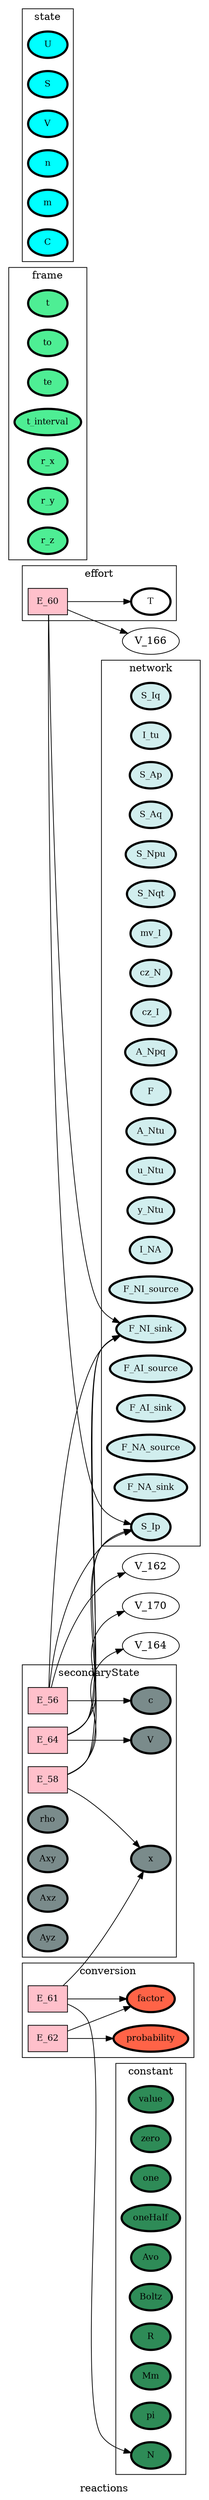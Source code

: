 digraph reactions {
label=reactions;
rankdir=LR;
subgraph cluster_reactions___network {
label=network;
rankdir=LR;
V_10 [fillcolor=lightcyan2, fontsize=12, label=S_Iq, penwidth=3, style=filled];
V_11 [fillcolor=lightcyan2, fontsize=12, label=I_tu, penwidth=3, style=filled];
V_12 [fillcolor=lightcyan2, fontsize=12, label=S_Ap, penwidth=3, style=filled];
V_13 [fillcolor=lightcyan2, fontsize=12, label=S_Aq, penwidth=3, style=filled];
V_14 [fillcolor=lightcyan2, fontsize=12, label=S_Npu, penwidth=3, style=filled];
V_15 [fillcolor=lightcyan2, fontsize=12, label=S_Nqt, penwidth=3, style=filled];
V_16 [fillcolor=lightcyan2, fontsize=12, label=mv_I, penwidth=3, style=filled];
V_17 [fillcolor=lightcyan2, fontsize=12, label=cz_N, penwidth=3, style=filled];
V_18 [fillcolor=lightcyan2, fontsize=12, label=cz_I, penwidth=3, style=filled];
V_19 [fillcolor=lightcyan2, fontsize=12, label=A_Npq, penwidth=3, style=filled];
V_2 [fillcolor=lightcyan2, fontsize=12, label=F, penwidth=3, style=filled];
V_20 [fillcolor=lightcyan2, fontsize=12, label=A_Ntu, penwidth=3, style=filled];
V_21 [fillcolor=lightcyan2, fontsize=12, label=u_Ntu, penwidth=3, style=filled];
V_22 [fillcolor=lightcyan2, fontsize=12, label=y_Ntu, penwidth=3, style=filled];
V_27 [fillcolor=lightcyan2, fontsize=12, label=I_NA, penwidth=3, style=filled];
V_3 [fillcolor=lightcyan2, fontsize=12, label=F_NI_source, penwidth=3, style=filled];
V_4 [fillcolor=lightcyan2, fontsize=12, label=F_NI_sink, penwidth=3, style=filled];
V_5 [fillcolor=lightcyan2, fontsize=12, label=F_AI_source, penwidth=3, style=filled];
V_6 [fillcolor=lightcyan2, fontsize=12, label=F_AI_sink, penwidth=3, style=filled];
V_7 [fillcolor=lightcyan2, fontsize=12, label=F_NA_source, penwidth=3, style=filled];
V_8 [fillcolor=lightcyan2, fontsize=12, label=F_NA_sink, penwidth=3, style=filled];
V_9 [fillcolor=lightcyan2, fontsize=12, label=S_Ip, penwidth=3, style=filled];
}

subgraph cluster_reactions___differenceOperator {
label=differenceOperator;
rankdir=LR;
}

subgraph cluster_reactions___frame {
label=frame;
rankdir=LR;
V_1 [fillcolor=seagreen2, fontsize=12, label=t, penwidth=3, style=filled];
V_105 [fillcolor=seagreen2, fontsize=12, label=to, penwidth=3, style=filled];
V_106 [fillcolor=seagreen2, fontsize=12, label=te, penwidth=3, style=filled];
V_107 [fillcolor=seagreen2, fontsize=12, label=t_interval, penwidth=3, style=filled];
V_23 [fillcolor=seagreen2, fontsize=12, label=r_x, penwidth=3, style=filled];
V_24 [fillcolor=seagreen2, fontsize=12, label=r_y, penwidth=3, style=filled];
V_25 [fillcolor=seagreen2, fontsize=12, label=r_z, penwidth=3, style=filled];
}

subgraph cluster_reactions___state {
label=state;
rankdir=LR;
V_108 [fillcolor=cyan, fontsize=12, label=U, penwidth=3, style=filled];
V_109 [fillcolor=cyan, fontsize=12, label=S, penwidth=3, style=filled];
V_110 [fillcolor=cyan, fontsize=12, label=V, penwidth=3, style=filled];
V_111 [fillcolor=cyan, fontsize=12, label=n, penwidth=3, style=filled];
V_137 [fillcolor=cyan, fontsize=12, label=m, penwidth=3, style=filled];
V_144 [fillcolor=cyan, fontsize=12, label=C, penwidth=3, style=filled];
}

subgraph cluster_reactions___constant {
label=constant;
rankdir=LR;
V_101 [fillcolor=seagreen, fontsize=12, label=value, penwidth=3, style=filled];
V_102 [fillcolor=seagreen, fontsize=12, label=zero, penwidth=3, style=filled];
V_103 [fillcolor=seagreen, fontsize=12, label=one, penwidth=3, style=filled];
V_104 [fillcolor=seagreen, fontsize=12, label=oneHalf, penwidth=3, style=filled];
V_121 [fillcolor=seagreen, fontsize=12, label=Avo, penwidth=3, style=filled];
V_122 [fillcolor=seagreen, fontsize=12, label=Boltz, penwidth=3, style=filled];
V_123 [fillcolor=seagreen, fontsize=12, label=R, penwidth=3, style=filled];
V_132 [fillcolor=seagreen, fontsize=12, label=Mm, penwidth=3, style=filled];
V_199 [fillcolor=seagreen, fontsize=12, label=pi, penwidth=3, style=filled];
V_26 [fillcolor=seagreen, fontsize=12, label=N, penwidth=3, style=filled];
}

E_60 -> V_166  [splines=ortho];
E_60 -> V_4  [splines=ortho];
E_60 -> V_9  [splines=ortho];
subgraph cluster_reactions___effort {
label=effort;
rankdir=LR;
V_167 [fillcolor=white, fontsize=12, label=T, penwidth=3, style=filled];
E_60 [fillcolor=pink, fontsize=12, shape=box, style=filled];
E_60 -> V_167  [splines=ortho];
}

E_56 -> V_162  [splines=ortho];
E_56 -> V_4  [splines=ortho];
E_56 -> V_9  [splines=ortho];
E_58 -> V_164  [splines=ortho];
E_58 -> V_4  [splines=ortho];
E_58 -> V_9  [splines=ortho];
E_64 -> V_170  [splines=ortho];
E_64 -> V_4  [splines=ortho];
E_64 -> V_9  [splines=ortho];
subgraph cluster_reactions___secondaryState {
label=secondaryState;
rankdir=LR;
V_143 [fillcolor=lightcyan4, fontsize=12, label=rho, penwidth=3, style=filled];
V_148 [fillcolor=lightcyan4, fontsize=12, label=Axy, penwidth=3, style=filled];
V_149 [fillcolor=lightcyan4, fontsize=12, label=Axz, penwidth=3, style=filled];
V_150 [fillcolor=lightcyan4, fontsize=12, label=Ayz, penwidth=3, style=filled];
V_163 [fillcolor=lightcyan4, fontsize=12, label=c, penwidth=3, style=filled];
V_165 [fillcolor=lightcyan4, fontsize=12, label=x, penwidth=3, style=filled];
V_171 [fillcolor=lightcyan4, fontsize=12, label=V, penwidth=3, style=filled];
E_56 [fillcolor=pink, fontsize=12, shape=box, style=filled];
E_56 -> V_163  [splines=ortho];
E_58 [fillcolor=pink, fontsize=12, shape=box, style=filled];
E_58 -> V_165  [splines=ortho];
E_64 [fillcolor=pink, fontsize=12, shape=box, style=filled];
E_64 -> V_171  [splines=ortho];
}

subgraph cluster_reactions___diffState {
label=diffState;
rankdir=LR;
}

E_61 -> V_165  [splines=ortho];
E_61 -> V_26  [splines=ortho];
E_62 -> V_168  [splines=ortho];
subgraph cluster_reactions___conversion {
label=conversion;
rankdir=LR;
V_168 [fillcolor=tomato, fontsize=12, label=factor, penwidth=3, style=filled];
V_169 [fillcolor=tomato, fontsize=12, label=probability, penwidth=3, style=filled];
E_61 [fillcolor=pink, fontsize=12, shape=box, style=filled];
E_61 -> V_168  [splines=ortho];
E_62 [fillcolor=pink, fontsize=12, shape=box, style=filled];
E_62 -> V_169  [splines=ortho];
}

}
